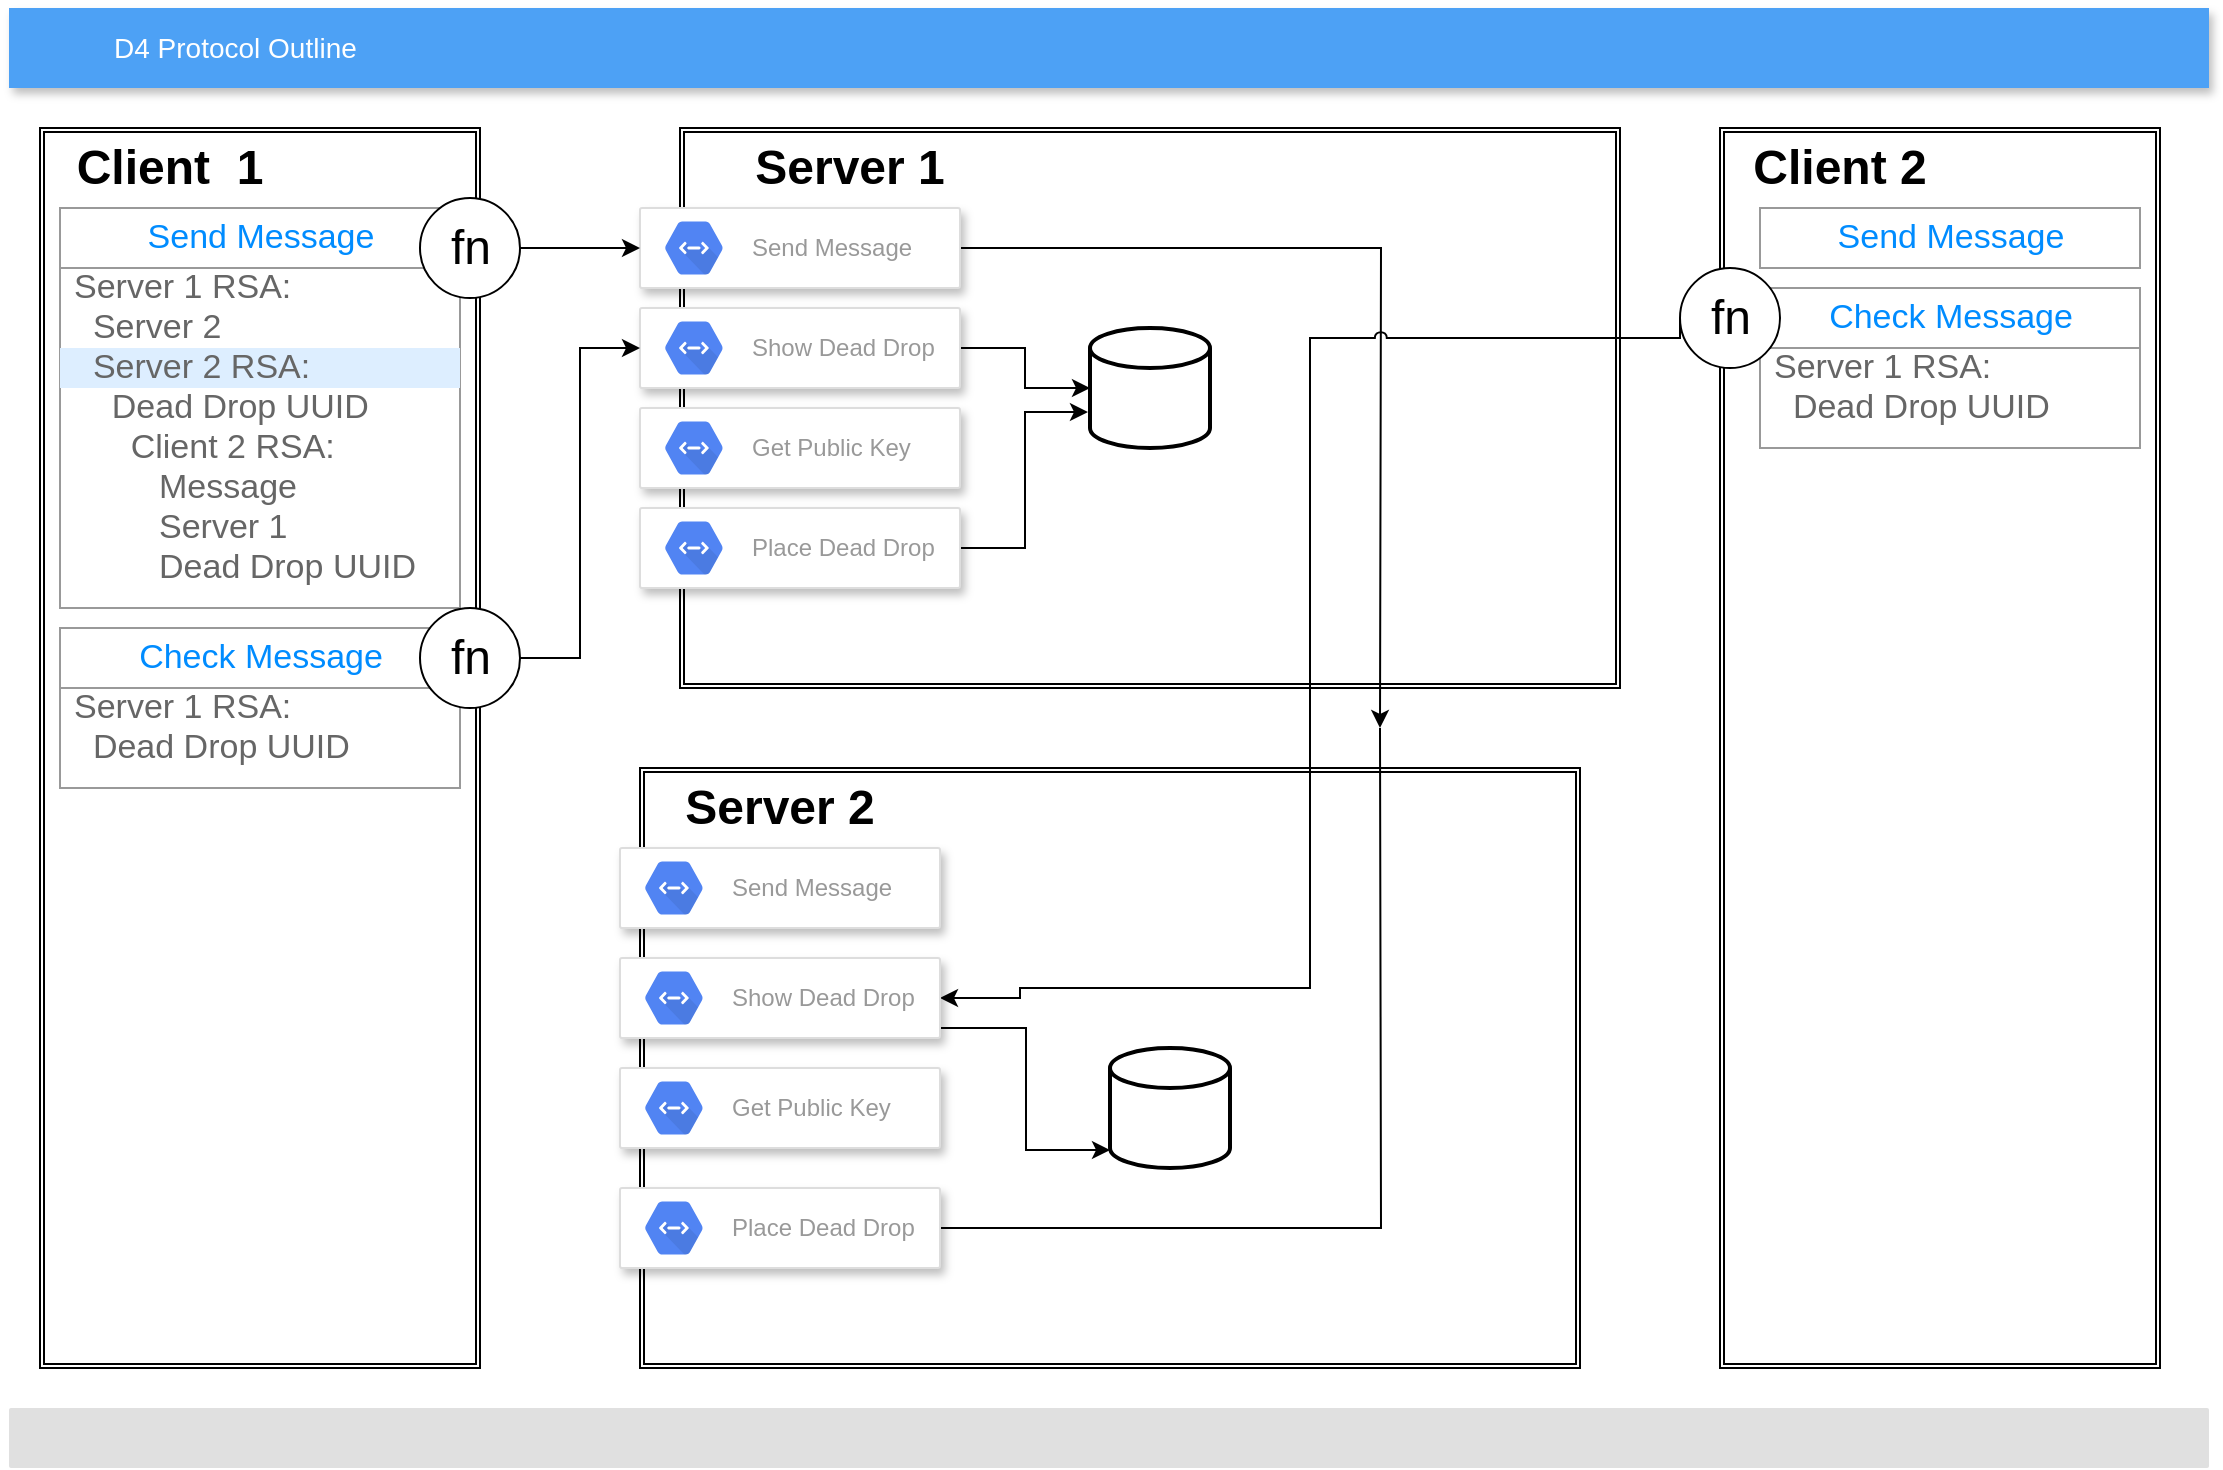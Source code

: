 <mxfile version="12.7.9" type="github">
  <diagram id="f106602c-feb2-e66a-4537-3a34d633f6aa" name="Page-1">
    <mxGraphModel dx="864" dy="776" grid="1" gridSize="10" guides="1" tooltips="1" connect="1" arrows="1" fold="1" page="1" pageScale="1" pageWidth="1169" pageHeight="827" background="#ffffff" math="0" shadow="0">
      <root>
        <mxCell id="0" />
        <mxCell id="1" parent="0" />
        <mxCell id="2" value="&lt;div&gt;D4 Protocol Outline&lt;/div&gt;" style="fillColor=#4DA1F5;strokeColor=none;shadow=1;gradientColor=none;fontSize=14;align=left;spacingLeft=50;fontColor=#ffffff;html=1;" parent="1" vertex="1">
          <mxGeometry x="34.5" y="40" width="1100" height="40" as="geometry" />
        </mxCell>
        <mxCell id="16" value="" style="rounded=1;absoluteArcSize=1;arcSize=2;html=1;strokeColor=none;gradientColor=none;shadow=0;dashed=0;strokeColor=none;fontSize=12;fontColor=#9E9E9E;align=left;verticalAlign=top;spacing=10;spacingTop=-4;fillColor=#E0E0E0;" parent="1" vertex="1">
          <mxGeometry x="34.5" y="740" width="1100" height="30" as="geometry" />
        </mxCell>
        <mxCell id="adgGO3WTwog3rF3tSFoA-414" value="" style="shape=ext;double=1;rounded=0;whiteSpace=wrap;html=1;" parent="1" vertex="1">
          <mxGeometry x="50" y="100" width="220" height="620" as="geometry" />
        </mxCell>
        <mxCell id="adgGO3WTwog3rF3tSFoA-416" value="" style="shape=ext;double=1;rounded=0;whiteSpace=wrap;html=1;" parent="1" vertex="1">
          <mxGeometry x="350" y="420" width="470" height="300" as="geometry" />
        </mxCell>
        <mxCell id="adgGO3WTwog3rF3tSFoA-417" value="" style="shape=ext;double=1;rounded=0;whiteSpace=wrap;html=1;" parent="1" vertex="1">
          <mxGeometry x="370" y="100" width="470" height="280" as="geometry" />
        </mxCell>
        <mxCell id="adgGO3WTwog3rF3tSFoA-418" value="" style="shape=ext;double=1;rounded=0;whiteSpace=wrap;html=1;" parent="1" vertex="1">
          <mxGeometry x="890" y="100" width="220" height="620" as="geometry" />
        </mxCell>
        <mxCell id="adgGO3WTwog3rF3tSFoA-419" value="Client&amp;nbsp; 1" style="text;html=1;align=center;verticalAlign=middle;whiteSpace=wrap;rounded=0;fontFamily=Helvetica;fontStyle=1;fontSize=24;" parent="1" vertex="1">
          <mxGeometry x="60" y="110" width="110" height="20" as="geometry" />
        </mxCell>
        <mxCell id="adgGO3WTwog3rF3tSFoA-420" value="Server 1" style="text;html=1;strokeColor=none;fillColor=none;align=center;verticalAlign=middle;whiteSpace=wrap;rounded=0;fontSize=24;fontStyle=1" parent="1" vertex="1">
          <mxGeometry x="400" y="110" width="110" height="20" as="geometry" />
        </mxCell>
        <mxCell id="adgGO3WTwog3rF3tSFoA-421" value="Server 2" style="text;html=1;strokeColor=none;fillColor=none;align=center;verticalAlign=middle;whiteSpace=wrap;rounded=0;fontSize=24;fontStyle=1" parent="1" vertex="1">
          <mxGeometry x="355" y="430" width="130" height="20" as="geometry" />
        </mxCell>
        <mxCell id="adgGO3WTwog3rF3tSFoA-422" value="Client 2" style="text;html=1;strokeColor=none;fillColor=none;align=center;verticalAlign=middle;whiteSpace=wrap;rounded=0;fontSize=24;fontStyle=1" parent="1" vertex="1">
          <mxGeometry x="900" y="110" width="100" height="20" as="geometry" />
        </mxCell>
        <mxCell id="adgGO3WTwog3rF3tSFoA-477" style="edgeStyle=orthogonalEdgeStyle;rounded=0;orthogonalLoop=1;jettySize=auto;html=1;elbow=vertical;jumpStyle=arc;jumpSize=12;" parent="1" source="adgGO3WTwog3rF3tSFoA-426" edge="1">
          <mxGeometry relative="1" as="geometry">
            <mxPoint x="720" y="400" as="targetPoint" />
          </mxGeometry>
        </mxCell>
        <mxCell id="adgGO3WTwog3rF3tSFoA-426" value="" style="strokeColor=#dddddd;shadow=1;strokeWidth=1;rounded=1;absoluteArcSize=1;arcSize=2;" parent="1" vertex="1">
          <mxGeometry x="350" y="140" width="160" height="40" as="geometry" />
        </mxCell>
        <mxCell id="adgGO3WTwog3rF3tSFoA-427" value="Send Message" style="dashed=0;connectable=0;html=1;fillColor=#5184F3;strokeColor=none;shape=mxgraph.gcp2.hexIcon;prIcon=cloud_endpoints;part=1;labelPosition=right;verticalLabelPosition=middle;align=left;verticalAlign=middle;spacingLeft=5;fontColor=#999999;fontSize=12;" parent="adgGO3WTwog3rF3tSFoA-426" vertex="1">
          <mxGeometry y="0.5" width="44" height="39" relative="1" as="geometry">
            <mxPoint x="5" y="-19.5" as="offset" />
          </mxGeometry>
        </mxCell>
        <mxCell id="adgGO3WTwog3rF3tSFoA-522" style="edgeStyle=orthogonalEdgeStyle;rounded=0;orthogonalLoop=1;jettySize=auto;html=1;entryX=0;entryY=0.5;entryDx=0;entryDy=0;entryPerimeter=0;endArrow=classic;endFill=1;" parent="1" source="adgGO3WTwog3rF3tSFoA-428" target="adgGO3WTwog3rF3tSFoA-520" edge="1">
          <mxGeometry relative="1" as="geometry" />
        </mxCell>
        <mxCell id="adgGO3WTwog3rF3tSFoA-428" value="" style="strokeColor=#dddddd;shadow=1;strokeWidth=1;rounded=1;absoluteArcSize=1;arcSize=2;" parent="1" vertex="1">
          <mxGeometry x="350" y="190" width="160" height="40" as="geometry" />
        </mxCell>
        <mxCell id="adgGO3WTwog3rF3tSFoA-429" value="Show Dead Drop" style="dashed=0;connectable=0;html=1;fillColor=#5184F3;strokeColor=none;shape=mxgraph.gcp2.hexIcon;prIcon=cloud_endpoints;part=1;labelPosition=right;verticalLabelPosition=middle;align=left;verticalAlign=middle;spacingLeft=5;fontColor=#999999;fontSize=12;" parent="adgGO3WTwog3rF3tSFoA-428" vertex="1">
          <mxGeometry y="0.5" width="44" height="39" relative="1" as="geometry">
            <mxPoint x="5" y="-19.5" as="offset" />
          </mxGeometry>
        </mxCell>
        <mxCell id="adgGO3WTwog3rF3tSFoA-430" value="" style="strokeColor=#dddddd;shadow=1;strokeWidth=1;rounded=1;absoluteArcSize=1;arcSize=2;" parent="1" vertex="1">
          <mxGeometry x="350" y="240" width="160" height="40" as="geometry" />
        </mxCell>
        <mxCell id="adgGO3WTwog3rF3tSFoA-431" value="Get Public Key" style="dashed=0;connectable=0;html=1;fillColor=#5184F3;strokeColor=none;shape=mxgraph.gcp2.hexIcon;prIcon=cloud_endpoints;part=1;labelPosition=right;verticalLabelPosition=middle;align=left;verticalAlign=middle;spacingLeft=5;fontColor=#999999;fontSize=12;" parent="adgGO3WTwog3rF3tSFoA-430" vertex="1">
          <mxGeometry y="0.5" width="44" height="39" relative="1" as="geometry">
            <mxPoint x="5" y="-19.5" as="offset" />
          </mxGeometry>
        </mxCell>
        <mxCell id="adgGO3WTwog3rF3tSFoA-523" style="edgeStyle=orthogonalEdgeStyle;rounded=0;orthogonalLoop=1;jettySize=auto;html=1;entryX=-0.017;entryY=0.7;entryDx=0;entryDy=0;entryPerimeter=0;endArrow=classic;endFill=1;" parent="1" source="adgGO3WTwog3rF3tSFoA-434" target="adgGO3WTwog3rF3tSFoA-520" edge="1">
          <mxGeometry relative="1" as="geometry" />
        </mxCell>
        <mxCell id="adgGO3WTwog3rF3tSFoA-434" value="" style="strokeColor=#dddddd;shadow=1;strokeWidth=1;rounded=1;absoluteArcSize=1;arcSize=2;" parent="1" vertex="1">
          <mxGeometry x="350" y="290" width="160" height="40" as="geometry" />
        </mxCell>
        <mxCell id="adgGO3WTwog3rF3tSFoA-435" value="Place Dead Drop" style="dashed=0;connectable=0;html=1;fillColor=#5184F3;strokeColor=none;shape=mxgraph.gcp2.hexIcon;prIcon=cloud_endpoints;part=1;labelPosition=right;verticalLabelPosition=middle;align=left;verticalAlign=middle;spacingLeft=5;fontColor=#999999;fontSize=12;" parent="adgGO3WTwog3rF3tSFoA-434" vertex="1">
          <mxGeometry y="0.5" width="44" height="39" relative="1" as="geometry">
            <mxPoint x="5" y="-19.5" as="offset" />
          </mxGeometry>
        </mxCell>
        <mxCell id="adgGO3WTwog3rF3tSFoA-453" style="edgeStyle=orthogonalEdgeStyle;rounded=0;orthogonalLoop=1;jettySize=auto;html=1;entryX=0;entryY=0.5;entryDx=0;entryDy=0;exitX=1;exitY=0.5;exitDx=0;exitDy=0;exitPerimeter=0;" parent="1" source="adgGO3WTwog3rF3tSFoA-525" target="adgGO3WTwog3rF3tSFoA-426" edge="1">
          <mxGeometry relative="1" as="geometry">
            <mxPoint x="307" y="165" as="sourcePoint" />
          </mxGeometry>
        </mxCell>
        <mxCell id="adgGO3WTwog3rF3tSFoA-468" style="edgeStyle=orthogonalEdgeStyle;rounded=0;orthogonalLoop=1;jettySize=auto;html=1;entryX=0;entryY=0.5;entryDx=0;entryDy=0;exitX=1;exitY=0.5;exitDx=0;exitDy=0;exitPerimeter=0;" parent="1" source="adgGO3WTwog3rF3tSFoA-526" target="adgGO3WTwog3rF3tSFoA-428" edge="1">
          <mxGeometry relative="1" as="geometry">
            <mxPoint x="307" y="375" as="sourcePoint" />
          </mxGeometry>
        </mxCell>
        <mxCell id="adgGO3WTwog3rF3tSFoA-519" style="edgeStyle=orthogonalEdgeStyle;rounded=0;orthogonalLoop=1;jettySize=auto;html=1;entryX=1;entryY=0.5;entryDx=0;entryDy=0;endArrow=classic;endFill=1;jumpStyle=arc;exitX=0;exitY=0.5;exitDx=0;exitDy=0;exitPerimeter=0;" parent="1" source="adgGO3WTwog3rF3tSFoA-527" target="adgGO3WTwog3rF3tSFoA-471" edge="1">
          <mxGeometry relative="1" as="geometry">
            <mxPoint x="863" y="205" as="sourcePoint" />
            <Array as="points">
              <mxPoint x="870" y="205" />
              <mxPoint x="685" y="205" />
              <mxPoint x="685" y="530" />
              <mxPoint x="540" y="530" />
              <mxPoint x="540" y="535" />
            </Array>
          </mxGeometry>
        </mxCell>
        <mxCell id="adgGO3WTwog3rF3tSFoA-439" value="" style="strokeWidth=1;shadow=0;dashed=0;align=center;html=1;shape=mxgraph.mockup.forms.rrect;rSize=0;strokeColor=#999999;fillColor=#ffffff;" parent="1" vertex="1">
          <mxGeometry x="60" y="140" width="200" height="200" as="geometry" />
        </mxCell>
        <mxCell id="adgGO3WTwog3rF3tSFoA-440" value="Send Message" style="strokeWidth=1;shadow=0;dashed=0;align=center;html=1;shape=mxgraph.mockup.forms.rrect;rSize=0;strokeColor=#999999;fontColor=#008cff;fontSize=17;fillColor=#ffffff;resizeWidth=1;" parent="adgGO3WTwog3rF3tSFoA-439" vertex="1">
          <mxGeometry width="200" height="30" relative="1" as="geometry" />
        </mxCell>
        <mxCell id="adgGO3WTwog3rF3tSFoA-441" value="&lt;div&gt;Server 1 RSA:&lt;/div&gt;" style="strokeWidth=1;shadow=0;dashed=0;align=center;html=1;shape=mxgraph.mockup.forms.anchor;fontSize=17;fontColor=#666666;align=left;spacingLeft=5;resizeWidth=1;" parent="adgGO3WTwog3rF3tSFoA-439" vertex="1">
          <mxGeometry width="200" height="20" relative="1" as="geometry">
            <mxPoint y="30" as="offset" />
          </mxGeometry>
        </mxCell>
        <mxCell id="adgGO3WTwog3rF3tSFoA-442" value="&amp;nbsp; Server 2" style="strokeWidth=1;shadow=0;dashed=0;align=center;html=1;shape=mxgraph.mockup.forms.anchor;fontSize=17;fontColor=#666666;align=left;spacingLeft=5;resizeWidth=1;" parent="adgGO3WTwog3rF3tSFoA-439" vertex="1">
          <mxGeometry width="200" height="20" relative="1" as="geometry">
            <mxPoint y="50" as="offset" />
          </mxGeometry>
        </mxCell>
        <mxCell id="adgGO3WTwog3rF3tSFoA-443" value="&amp;nbsp; Server 2 RSA:" style="strokeWidth=1;shadow=0;dashed=0;align=center;html=1;shape=mxgraph.mockup.forms.rrect;rSize=0;fontSize=17;fontColor=#666666;align=left;spacingLeft=5;fillColor=#ddeeff;strokeColor=none;resizeWidth=1;" parent="adgGO3WTwog3rF3tSFoA-439" vertex="1">
          <mxGeometry width="200" height="20" relative="1" as="geometry">
            <mxPoint y="70" as="offset" />
          </mxGeometry>
        </mxCell>
        <mxCell id="adgGO3WTwog3rF3tSFoA-444" value="&amp;nbsp;&amp;nbsp;&amp;nbsp;&amp;nbsp;&amp;nbsp; Client 2 RSA:" style="strokeWidth=1;shadow=0;dashed=0;align=center;html=1;shape=mxgraph.mockup.forms.anchor;fontSize=17;fontColor=#666666;align=left;spacingLeft=5;resizeWidth=1;" parent="adgGO3WTwog3rF3tSFoA-439" vertex="1">
          <mxGeometry width="200" height="20" relative="1" as="geometry">
            <mxPoint y="110" as="offset" />
          </mxGeometry>
        </mxCell>
        <mxCell id="adgGO3WTwog3rF3tSFoA-447" value="&amp;nbsp;&amp;nbsp;&amp;nbsp; Dead Drop UUID" style="strokeWidth=1;shadow=0;dashed=0;align=center;html=1;shape=mxgraph.mockup.forms.anchor;fontSize=17;fontColor=#666666;align=left;spacingLeft=5;resizeWidth=1;" parent="adgGO3WTwog3rF3tSFoA-439" vertex="1">
          <mxGeometry y="-20" width="200" height="20" as="geometry">
            <mxPoint y="110" as="offset" />
          </mxGeometry>
        </mxCell>
        <mxCell id="adgGO3WTwog3rF3tSFoA-448" value="&amp;nbsp;&amp;nbsp;&amp;nbsp;&amp;nbsp;&amp;nbsp;&amp;nbsp;&amp;nbsp;&amp;nbsp; Message" style="strokeWidth=1;shadow=0;dashed=0;align=center;html=1;shape=mxgraph.mockup.forms.anchor;fontSize=17;fontColor=#666666;align=left;spacingLeft=5;resizeWidth=1;" parent="adgGO3WTwog3rF3tSFoA-439" vertex="1">
          <mxGeometry y="20" width="200" height="20" as="geometry">
            <mxPoint y="110" as="offset" />
          </mxGeometry>
        </mxCell>
        <mxCell id="adgGO3WTwog3rF3tSFoA-449" value="&amp;nbsp;&amp;nbsp;&amp;nbsp;&amp;nbsp;&amp;nbsp;&amp;nbsp;&amp;nbsp;&amp;nbsp; Server 1" style="strokeWidth=1;shadow=0;dashed=0;align=center;html=1;shape=mxgraph.mockup.forms.anchor;fontSize=17;fontColor=#666666;align=left;spacingLeft=5;resizeWidth=1;" parent="adgGO3WTwog3rF3tSFoA-439" vertex="1">
          <mxGeometry y="40" width="200" height="20" as="geometry">
            <mxPoint y="110" as="offset" />
          </mxGeometry>
        </mxCell>
        <mxCell id="adgGO3WTwog3rF3tSFoA-450" value="&amp;nbsp;&amp;nbsp;&amp;nbsp;&amp;nbsp;&amp;nbsp;&amp;nbsp;&amp;nbsp;&amp;nbsp; Dead Drop UUID" style="strokeWidth=1;shadow=0;dashed=0;align=center;html=1;shape=mxgraph.mockup.forms.anchor;fontSize=17;fontColor=#666666;align=left;spacingLeft=5;resizeWidth=1;" parent="adgGO3WTwog3rF3tSFoA-439" vertex="1">
          <mxGeometry y="60" width="200" height="20" as="geometry">
            <mxPoint y="110" as="offset" />
          </mxGeometry>
        </mxCell>
        <mxCell id="adgGO3WTwog3rF3tSFoA-445" value="" style="strokeWidth=1;shadow=0;dashed=0;align=center;html=1;shape=mxgraph.mockup.forms.anchor;fontSize=17;fontColor=#666666;align=left;spacingLeft=5;resizeWidth=1;" parent="1" vertex="1">
          <mxGeometry x="90" y="240" width="150" height="20" as="geometry">
            <mxPoint y="90" as="offset" />
          </mxGeometry>
        </mxCell>
        <mxCell id="adgGO3WTwog3rF3tSFoA-458" value="" style="strokeWidth=1;shadow=0;dashed=0;align=center;html=1;shape=mxgraph.mockup.forms.rrect;rSize=0;strokeColor=#999999;fillColor=#ffffff;" parent="1" vertex="1">
          <mxGeometry x="60" y="350" width="200" height="80" as="geometry" />
        </mxCell>
        <mxCell id="adgGO3WTwog3rF3tSFoA-459" value="Check Message" style="strokeWidth=1;shadow=0;dashed=0;align=center;html=1;shape=mxgraph.mockup.forms.rrect;rSize=0;strokeColor=#999999;fontColor=#008cff;fontSize=17;fillColor=#ffffff;resizeWidth=1;" parent="adgGO3WTwog3rF3tSFoA-458" vertex="1">
          <mxGeometry width="200" height="30" relative="1" as="geometry" />
        </mxCell>
        <mxCell id="adgGO3WTwog3rF3tSFoA-460" value="&lt;div&gt;Server 1 RSA:&lt;/div&gt;" style="strokeWidth=1;shadow=0;dashed=0;align=center;html=1;shape=mxgraph.mockup.forms.anchor;fontSize=17;fontColor=#666666;align=left;spacingLeft=5;resizeWidth=1;" parent="adgGO3WTwog3rF3tSFoA-458" vertex="1">
          <mxGeometry width="200" height="20" relative="1" as="geometry">
            <mxPoint y="30" as="offset" />
          </mxGeometry>
        </mxCell>
        <mxCell id="adgGO3WTwog3rF3tSFoA-461" value="&amp;nbsp; Dead Drop UUID" style="strokeWidth=1;shadow=0;dashed=0;align=center;html=1;shape=mxgraph.mockup.forms.anchor;fontSize=17;fontColor=#666666;align=left;spacingLeft=5;resizeWidth=1;" parent="adgGO3WTwog3rF3tSFoA-458" vertex="1">
          <mxGeometry width="200" height="20" relative="1" as="geometry">
            <mxPoint y="50" as="offset" />
          </mxGeometry>
        </mxCell>
        <mxCell id="adgGO3WTwog3rF3tSFoA-469" value="" style="strokeColor=#dddddd;shadow=1;strokeWidth=1;rounded=1;absoluteArcSize=1;arcSize=2;" parent="1" vertex="1">
          <mxGeometry x="340" y="460" width="160" height="40" as="geometry" />
        </mxCell>
        <mxCell id="adgGO3WTwog3rF3tSFoA-470" value="Send Message" style="dashed=0;connectable=0;html=1;fillColor=#5184F3;strokeColor=none;shape=mxgraph.gcp2.hexIcon;prIcon=cloud_endpoints;part=1;labelPosition=right;verticalLabelPosition=middle;align=left;verticalAlign=middle;spacingLeft=5;fontColor=#999999;fontSize=12;" parent="adgGO3WTwog3rF3tSFoA-469" vertex="1">
          <mxGeometry y="0.5" width="44" height="39" relative="1" as="geometry">
            <mxPoint x="5" y="-19.5" as="offset" />
          </mxGeometry>
        </mxCell>
        <mxCell id="adgGO3WTwog3rF3tSFoA-524" style="edgeStyle=orthogonalEdgeStyle;rounded=0;orthogonalLoop=1;jettySize=auto;html=1;entryX=0;entryY=0.85;entryDx=0;entryDy=0;entryPerimeter=0;endArrow=classic;endFill=1;" parent="1" source="adgGO3WTwog3rF3tSFoA-471" target="adgGO3WTwog3rF3tSFoA-521" edge="1">
          <mxGeometry relative="1" as="geometry">
            <Array as="points">
              <mxPoint x="543" y="550" />
              <mxPoint x="543" y="611" />
            </Array>
          </mxGeometry>
        </mxCell>
        <mxCell id="adgGO3WTwog3rF3tSFoA-471" value="" style="strokeColor=#dddddd;shadow=1;strokeWidth=1;rounded=1;absoluteArcSize=1;arcSize=2;" parent="1" vertex="1">
          <mxGeometry x="340" y="515" width="160" height="40" as="geometry" />
        </mxCell>
        <mxCell id="adgGO3WTwog3rF3tSFoA-472" value="&lt;div&gt;Show Dead Drop&lt;/div&gt;" style="dashed=0;connectable=0;html=1;fillColor=#5184F3;strokeColor=none;shape=mxgraph.gcp2.hexIcon;prIcon=cloud_endpoints;part=1;labelPosition=right;verticalLabelPosition=middle;align=left;verticalAlign=middle;spacingLeft=5;fontColor=#999999;fontSize=12;" parent="adgGO3WTwog3rF3tSFoA-471" vertex="1">
          <mxGeometry y="0.5" width="44" height="39" relative="1" as="geometry">
            <mxPoint x="5" y="-19.5" as="offset" />
          </mxGeometry>
        </mxCell>
        <mxCell id="adgGO3WTwog3rF3tSFoA-473" value="" style="strokeColor=#dddddd;shadow=1;strokeWidth=1;rounded=1;absoluteArcSize=1;arcSize=2;" parent="1" vertex="1">
          <mxGeometry x="340" y="570" width="160" height="40" as="geometry" />
        </mxCell>
        <mxCell id="adgGO3WTwog3rF3tSFoA-474" value="Get Public Key" style="dashed=0;connectable=0;html=1;fillColor=#5184F3;strokeColor=none;shape=mxgraph.gcp2.hexIcon;prIcon=cloud_endpoints;part=1;labelPosition=right;verticalLabelPosition=middle;align=left;verticalAlign=middle;spacingLeft=5;fontColor=#999999;fontSize=12;" parent="adgGO3WTwog3rF3tSFoA-473" vertex="1">
          <mxGeometry y="0.5" width="44" height="39" relative="1" as="geometry">
            <mxPoint x="5" y="-19.5" as="offset" />
          </mxGeometry>
        </mxCell>
        <mxCell id="adgGO3WTwog3rF3tSFoA-478" style="edgeStyle=orthogonalEdgeStyle;orthogonalLoop=1;jettySize=auto;html=1;rounded=0;endArrow=none;endFill=0;" parent="1" source="adgGO3WTwog3rF3tSFoA-475" edge="1">
          <mxGeometry relative="1" as="geometry">
            <mxPoint x="720" y="400" as="targetPoint" />
          </mxGeometry>
        </mxCell>
        <mxCell id="adgGO3WTwog3rF3tSFoA-475" value="" style="strokeColor=#dddddd;shadow=1;strokeWidth=1;rounded=1;absoluteArcSize=1;arcSize=2;" parent="1" vertex="1">
          <mxGeometry x="340" y="630" width="160" height="40" as="geometry" />
        </mxCell>
        <mxCell id="adgGO3WTwog3rF3tSFoA-476" value="Place Dead Drop" style="dashed=0;connectable=0;html=1;fillColor=#5184F3;strokeColor=none;shape=mxgraph.gcp2.hexIcon;prIcon=cloud_endpoints;part=1;labelPosition=right;verticalLabelPosition=middle;align=left;verticalAlign=middle;spacingLeft=5;fontColor=#999999;fontSize=12;" parent="adgGO3WTwog3rF3tSFoA-475" vertex="1">
          <mxGeometry y="0.5" width="44" height="39" relative="1" as="geometry">
            <mxPoint x="5" y="-19.5" as="offset" />
          </mxGeometry>
        </mxCell>
        <mxCell id="adgGO3WTwog3rF3tSFoA-479" value="" style="strokeWidth=1;shadow=0;dashed=0;align=center;html=1;shape=mxgraph.mockup.forms.rrect;rSize=0;strokeColor=#999999;fillColor=#ffffff;" parent="1" vertex="1">
          <mxGeometry x="910" y="180" width="190" height="80" as="geometry" />
        </mxCell>
        <mxCell id="adgGO3WTwog3rF3tSFoA-480" value="Check Message" style="strokeWidth=1;shadow=0;dashed=0;align=center;html=1;shape=mxgraph.mockup.forms.rrect;rSize=0;strokeColor=#999999;fontColor=#008cff;fontSize=17;fillColor=#ffffff;resizeWidth=1;" parent="adgGO3WTwog3rF3tSFoA-479" vertex="1">
          <mxGeometry width="190" height="30" relative="1" as="geometry" />
        </mxCell>
        <mxCell id="adgGO3WTwog3rF3tSFoA-481" value="&lt;div&gt;Server 1 RSA:&lt;/div&gt;" style="strokeWidth=1;shadow=0;dashed=0;align=center;html=1;shape=mxgraph.mockup.forms.anchor;fontSize=17;fontColor=#666666;align=left;spacingLeft=5;resizeWidth=1;" parent="adgGO3WTwog3rF3tSFoA-479" vertex="1">
          <mxGeometry width="190" height="20" relative="1" as="geometry">
            <mxPoint y="30" as="offset" />
          </mxGeometry>
        </mxCell>
        <mxCell id="adgGO3WTwog3rF3tSFoA-482" value="&amp;nbsp; Dead Drop UUID" style="strokeWidth=1;shadow=0;dashed=0;align=center;html=1;shape=mxgraph.mockup.forms.anchor;fontSize=17;fontColor=#666666;align=left;spacingLeft=5;resizeWidth=1;" parent="adgGO3WTwog3rF3tSFoA-479" vertex="1">
          <mxGeometry width="190" height="20" relative="1" as="geometry">
            <mxPoint y="50" as="offset" />
          </mxGeometry>
        </mxCell>
        <mxCell id="adgGO3WTwog3rF3tSFoA-513" value="" style="strokeWidth=1;shadow=0;dashed=0;align=center;html=1;shape=mxgraph.mockup.forms.rrect;rSize=0;strokeColor=#999999;fillColor=#ffffff;" parent="1" vertex="1">
          <mxGeometry x="910" y="140" width="190" height="30" as="geometry" />
        </mxCell>
        <mxCell id="adgGO3WTwog3rF3tSFoA-514" value="Send Message" style="strokeWidth=1;shadow=0;dashed=0;align=center;html=1;shape=mxgraph.mockup.forms.rrect;rSize=0;strokeColor=#999999;fontColor=#008cff;fontSize=17;fillColor=#ffffff;resizeWidth=1;" parent="adgGO3WTwog3rF3tSFoA-513" vertex="1">
          <mxGeometry width="190" height="30" relative="1" as="geometry" />
        </mxCell>
        <mxCell id="adgGO3WTwog3rF3tSFoA-515" value="" style="strokeWidth=1;shadow=0;dashed=0;align=center;html=1;shape=mxgraph.mockup.forms.anchor;fontSize=17;fontColor=#666666;align=left;spacingLeft=5;resizeWidth=1;" parent="adgGO3WTwog3rF3tSFoA-513" vertex="1">
          <mxGeometry width="190" height="20" relative="1" as="geometry">
            <mxPoint y="30" as="offset" />
          </mxGeometry>
        </mxCell>
        <mxCell id="adgGO3WTwog3rF3tSFoA-516" value="" style="strokeWidth=1;shadow=0;dashed=0;align=center;html=1;shape=mxgraph.mockup.forms.anchor;fontSize=17;fontColor=#666666;align=left;spacingLeft=5;resizeWidth=1;" parent="adgGO3WTwog3rF3tSFoA-513" vertex="1">
          <mxGeometry width="190" height="20" relative="1" as="geometry">
            <mxPoint y="50" as="offset" />
          </mxGeometry>
        </mxCell>
        <mxCell id="adgGO3WTwog3rF3tSFoA-517" value="" style="strokeWidth=1;shadow=0;dashed=0;align=center;html=1;shape=mxgraph.mockup.forms.rrect;rSize=0;fontSize=17;fontColor=#666666;align=left;spacingLeft=5;fillColor=#ddeeff;strokeColor=none;resizeWidth=1;" parent="adgGO3WTwog3rF3tSFoA-513" vertex="1">
          <mxGeometry height="20" relative="1" as="geometry">
            <mxPoint x="190" y="70" as="offset" />
          </mxGeometry>
        </mxCell>
        <mxCell id="adgGO3WTwog3rF3tSFoA-518" value="" style="strokeWidth=1;shadow=0;dashed=0;align=center;html=1;shape=mxgraph.mockup.forms.anchor;fontSize=17;fontColor=#666666;align=left;spacingLeft=5;resizeWidth=1;" parent="adgGO3WTwog3rF3tSFoA-513" vertex="1">
          <mxGeometry width="190" height="20" relative="1" as="geometry">
            <mxPoint y="90" as="offset" />
          </mxGeometry>
        </mxCell>
        <mxCell id="adgGO3WTwog3rF3tSFoA-520" value="" style="strokeWidth=2;html=1;shape=mxgraph.flowchart.database;whiteSpace=wrap;" parent="1" vertex="1">
          <mxGeometry x="575" y="200" width="60" height="60" as="geometry" />
        </mxCell>
        <mxCell id="adgGO3WTwog3rF3tSFoA-521" value="" style="strokeWidth=2;html=1;shape=mxgraph.flowchart.database;whiteSpace=wrap;" parent="1" vertex="1">
          <mxGeometry x="585" y="560" width="60" height="60" as="geometry" />
        </mxCell>
        <mxCell id="adgGO3WTwog3rF3tSFoA-525" value="fn" style="shape=mxgraph.electrical.abstract.function;html=1;shadow=0;dashed=0;align=center;strokeWidth=1;fontSize=24" parent="1" vertex="1">
          <mxGeometry x="240" y="135" width="50" height="50" as="geometry" />
        </mxCell>
        <mxCell id="adgGO3WTwog3rF3tSFoA-526" value="fn" style="shape=mxgraph.electrical.abstract.function;html=1;shadow=0;dashed=0;align=center;strokeWidth=1;fontSize=24" parent="1" vertex="1">
          <mxGeometry x="240" y="340" width="50" height="50" as="geometry" />
        </mxCell>
        <mxCell id="adgGO3WTwog3rF3tSFoA-527" value="fn" style="shape=mxgraph.electrical.abstract.function;html=1;shadow=0;dashed=0;align=center;strokeWidth=1;fontSize=24" parent="1" vertex="1">
          <mxGeometry x="870" y="170" width="50" height="50" as="geometry" />
        </mxCell>
      </root>
    </mxGraphModel>
  </diagram>
</mxfile>

